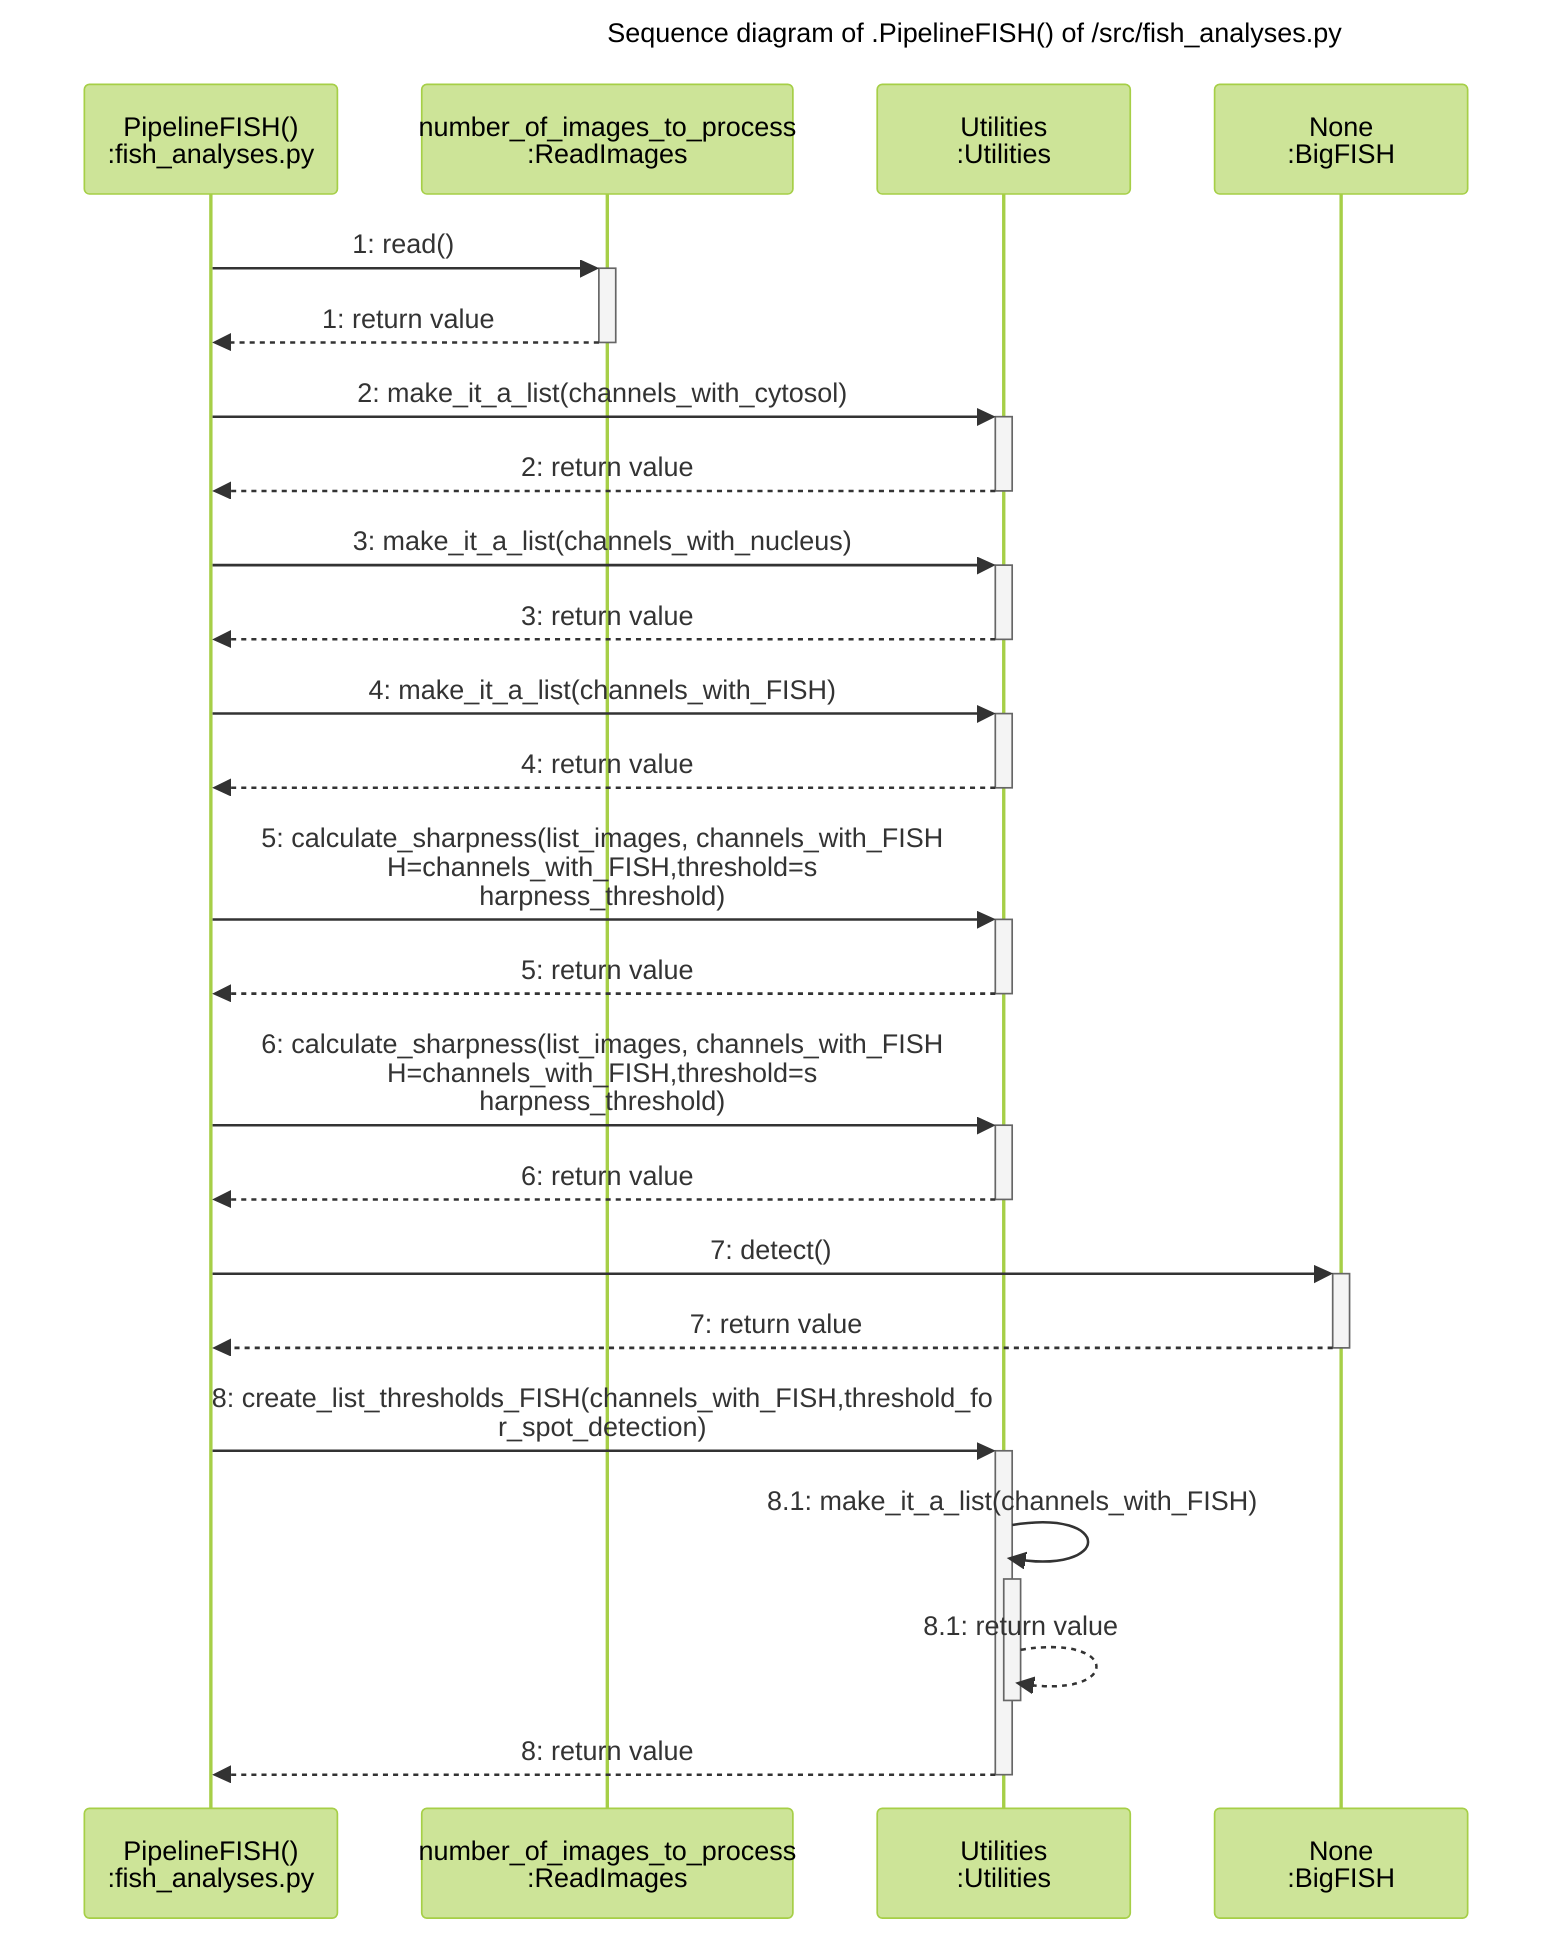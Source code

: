 %%{init: {'theme':'forest'}}%%

sequenceDiagram

    Title Sequence diagram of .PipelineFISH() of /src/fish_analyses.py

    participant p1 as PipelineFISH()<br>:fish_analyses.py
    participant p2 as number_of_images_to_process<br>:ReadImages
    participant p3 as Utilities<br>:Utilities
    participant p4 as None<br>:BigFISH


	p1 ->>+ p2: 1: read()
	p2 -->>- p1: 1: return value
	p1 ->>+ p3: 2: make_it_a_list(channels_with_cytosol)
	p3 -->>- p1: 2: return value
	p1 ->>+ p3: 3: make_it_a_list(channels_with_nucleus)
	p3 -->>- p1: 3: return value
	p1 ->>+ p3: 4: make_it_a_list(channels_with_FISH)
	p3 -->>- p1: 4: return value
	p1 ->>+ p3: 5: calculate_sharpness(list_images, channels_with_FISH<br>H=channels_with_FISH,threshold=s<br>harpness_threshold)
	p3 -->>- p1: 5: return value
	p1 ->>+ p3: 6: calculate_sharpness(list_images, channels_with_FISH<br>H=channels_with_FISH,threshold=s<br>harpness_threshold)
	p3 -->>- p1: 6: return value
	p1 ->>+ p4: 7: detect()
	p4 -->>- p1: 7: return value
	p1 ->>+ p3: 8: create_list_thresholds_FISH(channels_with_FISH,threshold_fo<br>r_spot_detection)
	p3 ->>+ p3: 8.1: make_it_a_list(channels_with_FISH)
	p3 -->>- p3: 8.1: return value
	p3 -->>- p1: 8: return value